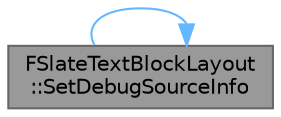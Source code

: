 digraph "FSlateTextBlockLayout::SetDebugSourceInfo"
{
 // INTERACTIVE_SVG=YES
 // LATEX_PDF_SIZE
  bgcolor="transparent";
  edge [fontname=Helvetica,fontsize=10,labelfontname=Helvetica,labelfontsize=10];
  node [fontname=Helvetica,fontsize=10,shape=box,height=0.2,width=0.4];
  rankdir="LR";
  Node1 [id="Node000001",label="FSlateTextBlockLayout\l::SetDebugSourceInfo",height=0.2,width=0.4,color="gray40", fillcolor="grey60", style="filled", fontcolor="black",tooltip="Set the information used to help identify who owns this text layout in the case of an error."];
  Node1 -> Node1 [id="edge1_Node000001_Node000001",color="steelblue1",style="solid",tooltip=" "];
}
